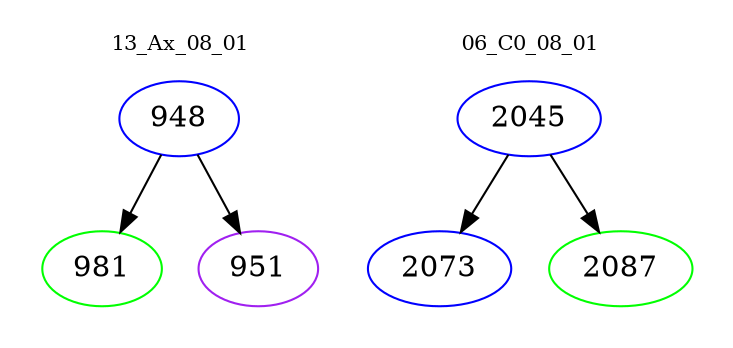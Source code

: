 digraph{
subgraph cluster_0 {
color = white
label = "13_Ax_08_01";
fontsize=10;
T0_948 [label="948", color="blue"]
T0_948 -> T0_981 [color="black"]
T0_981 [label="981", color="green"]
T0_948 -> T0_951 [color="black"]
T0_951 [label="951", color="purple"]
}
subgraph cluster_1 {
color = white
label = "06_C0_08_01";
fontsize=10;
T1_2045 [label="2045", color="blue"]
T1_2045 -> T1_2073 [color="black"]
T1_2073 [label="2073", color="blue"]
T1_2045 -> T1_2087 [color="black"]
T1_2087 [label="2087", color="green"]
}
}

